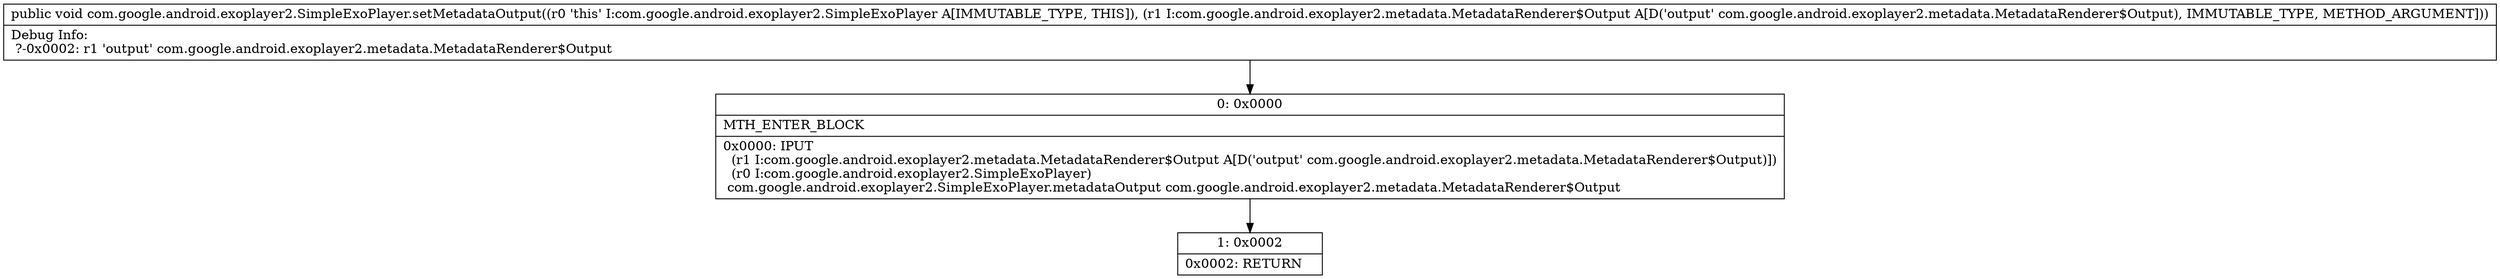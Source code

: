 digraph "CFG forcom.google.android.exoplayer2.SimpleExoPlayer.setMetadataOutput(Lcom\/google\/android\/exoplayer2\/metadata\/MetadataRenderer$Output;)V" {
Node_0 [shape=record,label="{0\:\ 0x0000|MTH_ENTER_BLOCK\l|0x0000: IPUT  \l  (r1 I:com.google.android.exoplayer2.metadata.MetadataRenderer$Output A[D('output' com.google.android.exoplayer2.metadata.MetadataRenderer$Output)])\l  (r0 I:com.google.android.exoplayer2.SimpleExoPlayer)\l com.google.android.exoplayer2.SimpleExoPlayer.metadataOutput com.google.android.exoplayer2.metadata.MetadataRenderer$Output \l}"];
Node_1 [shape=record,label="{1\:\ 0x0002|0x0002: RETURN   \l}"];
MethodNode[shape=record,label="{public void com.google.android.exoplayer2.SimpleExoPlayer.setMetadataOutput((r0 'this' I:com.google.android.exoplayer2.SimpleExoPlayer A[IMMUTABLE_TYPE, THIS]), (r1 I:com.google.android.exoplayer2.metadata.MetadataRenderer$Output A[D('output' com.google.android.exoplayer2.metadata.MetadataRenderer$Output), IMMUTABLE_TYPE, METHOD_ARGUMENT]))  | Debug Info:\l  ?\-0x0002: r1 'output' com.google.android.exoplayer2.metadata.MetadataRenderer$Output\l}"];
MethodNode -> Node_0;
Node_0 -> Node_1;
}

